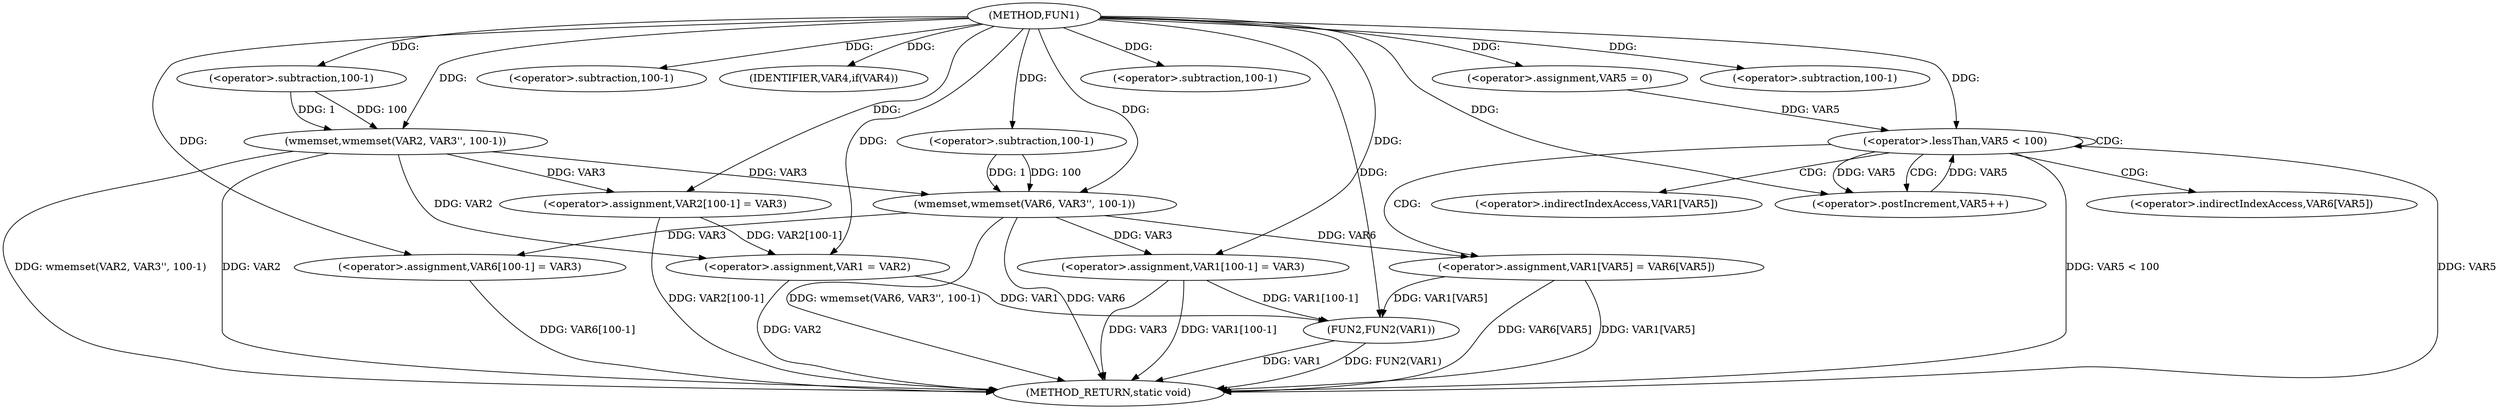 digraph FUN1 {  
"1000100" [label = "(METHOD,FUN1)" ]
"1000165" [label = "(METHOD_RETURN,static void)" ]
"1000104" [label = "(wmemset,wmemset(VAR2, VAR3'', 100-1))" ]
"1000107" [label = "(<operator>.subtraction,100-1)" ]
"1000110" [label = "(<operator>.assignment,VAR2[100-1] = VAR3)" ]
"1000113" [label = "(<operator>.subtraction,100-1)" ]
"1000118" [label = "(IDENTIFIER,VAR4,if(VAR4))" ]
"1000120" [label = "(<operator>.assignment,VAR1 = VAR2)" ]
"1000126" [label = "(wmemset,wmemset(VAR6, VAR3'', 100-1))" ]
"1000129" [label = "(<operator>.subtraction,100-1)" ]
"1000132" [label = "(<operator>.assignment,VAR6[100-1] = VAR3)" ]
"1000135" [label = "(<operator>.subtraction,100-1)" ]
"1000140" [label = "(<operator>.assignment,VAR5 = 0)" ]
"1000143" [label = "(<operator>.lessThan,VAR5 < 100)" ]
"1000146" [label = "(<operator>.postIncrement,VAR5++)" ]
"1000149" [label = "(<operator>.assignment,VAR1[VAR5] = VAR6[VAR5])" ]
"1000156" [label = "(<operator>.assignment,VAR1[100-1] = VAR3)" ]
"1000159" [label = "(<operator>.subtraction,100-1)" ]
"1000163" [label = "(FUN2,FUN2(VAR1))" ]
"1000150" [label = "(<operator>.indirectIndexAccess,VAR1[VAR5])" ]
"1000153" [label = "(<operator>.indirectIndexAccess,VAR6[VAR5])" ]
  "1000156" -> "1000165"  [ label = "DDG: VAR1[100-1]"] 
  "1000104" -> "1000165"  [ label = "DDG: wmemset(VAR2, VAR3'', 100-1)"] 
  "1000104" -> "1000165"  [ label = "DDG: VAR2"] 
  "1000143" -> "1000165"  [ label = "DDG: VAR5"] 
  "1000132" -> "1000165"  [ label = "DDG: VAR6[100-1]"] 
  "1000149" -> "1000165"  [ label = "DDG: VAR1[VAR5]"] 
  "1000110" -> "1000165"  [ label = "DDG: VAR2[100-1]"] 
  "1000163" -> "1000165"  [ label = "DDG: VAR1"] 
  "1000126" -> "1000165"  [ label = "DDG: wmemset(VAR6, VAR3'', 100-1)"] 
  "1000126" -> "1000165"  [ label = "DDG: VAR6"] 
  "1000149" -> "1000165"  [ label = "DDG: VAR6[VAR5]"] 
  "1000143" -> "1000165"  [ label = "DDG: VAR5 < 100"] 
  "1000120" -> "1000165"  [ label = "DDG: VAR2"] 
  "1000163" -> "1000165"  [ label = "DDG: FUN2(VAR1)"] 
  "1000156" -> "1000165"  [ label = "DDG: VAR3"] 
  "1000100" -> "1000104"  [ label = "DDG: "] 
  "1000107" -> "1000104"  [ label = "DDG: 100"] 
  "1000107" -> "1000104"  [ label = "DDG: 1"] 
  "1000100" -> "1000107"  [ label = "DDG: "] 
  "1000104" -> "1000110"  [ label = "DDG: VAR3"] 
  "1000100" -> "1000110"  [ label = "DDG: "] 
  "1000100" -> "1000113"  [ label = "DDG: "] 
  "1000100" -> "1000118"  [ label = "DDG: "] 
  "1000104" -> "1000120"  [ label = "DDG: VAR2"] 
  "1000110" -> "1000120"  [ label = "DDG: VAR2[100-1]"] 
  "1000100" -> "1000120"  [ label = "DDG: "] 
  "1000100" -> "1000126"  [ label = "DDG: "] 
  "1000104" -> "1000126"  [ label = "DDG: VAR3"] 
  "1000129" -> "1000126"  [ label = "DDG: 100"] 
  "1000129" -> "1000126"  [ label = "DDG: 1"] 
  "1000100" -> "1000129"  [ label = "DDG: "] 
  "1000126" -> "1000132"  [ label = "DDG: VAR3"] 
  "1000100" -> "1000132"  [ label = "DDG: "] 
  "1000100" -> "1000135"  [ label = "DDG: "] 
  "1000100" -> "1000140"  [ label = "DDG: "] 
  "1000140" -> "1000143"  [ label = "DDG: VAR5"] 
  "1000146" -> "1000143"  [ label = "DDG: VAR5"] 
  "1000100" -> "1000143"  [ label = "DDG: "] 
  "1000143" -> "1000146"  [ label = "DDG: VAR5"] 
  "1000100" -> "1000146"  [ label = "DDG: "] 
  "1000126" -> "1000149"  [ label = "DDG: VAR6"] 
  "1000100" -> "1000156"  [ label = "DDG: "] 
  "1000126" -> "1000156"  [ label = "DDG: VAR3"] 
  "1000100" -> "1000159"  [ label = "DDG: "] 
  "1000156" -> "1000163"  [ label = "DDG: VAR1[100-1]"] 
  "1000120" -> "1000163"  [ label = "DDG: VAR1"] 
  "1000149" -> "1000163"  [ label = "DDG: VAR1[VAR5]"] 
  "1000100" -> "1000163"  [ label = "DDG: "] 
  "1000143" -> "1000153"  [ label = "CDG: "] 
  "1000143" -> "1000150"  [ label = "CDG: "] 
  "1000143" -> "1000146"  [ label = "CDG: "] 
  "1000143" -> "1000143"  [ label = "CDG: "] 
  "1000143" -> "1000149"  [ label = "CDG: "] 
}
